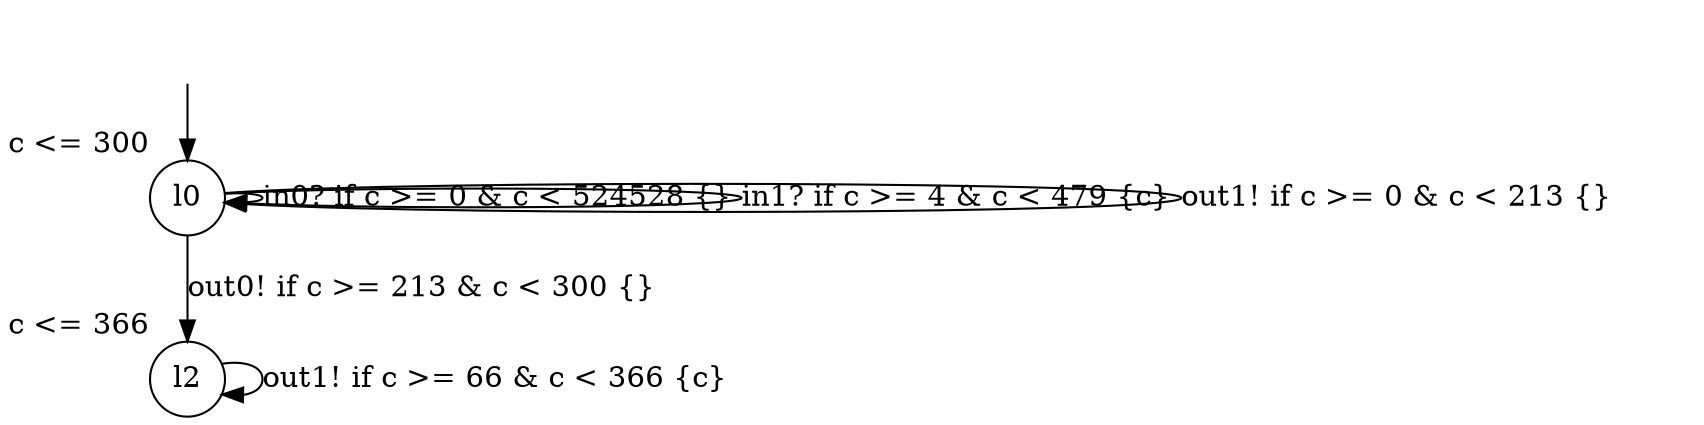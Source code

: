 digraph g {
__start0 [label="" shape="none"];
l0 [shape="circle" margin=0 label="l0", xlabel="c <= 300"];
l2 [shape="circle" margin=0 label="l2", xlabel="c <= 366"];
l0 -> l0 [label="in0? if c >= 0 & c < 524528 {} "];
l0 -> l0 [label="in1? if c >= 4 & c < 479 {c} "];
l0 -> l0 [label="out1! if c >= 0 & c < 213 {} "];
l0 -> l2 [label="out0! if c >= 213 & c < 300 {} "];
l2 -> l2 [label="out1! if c >= 66 & c < 366 {c} "];
__start0 -> l0;
}
